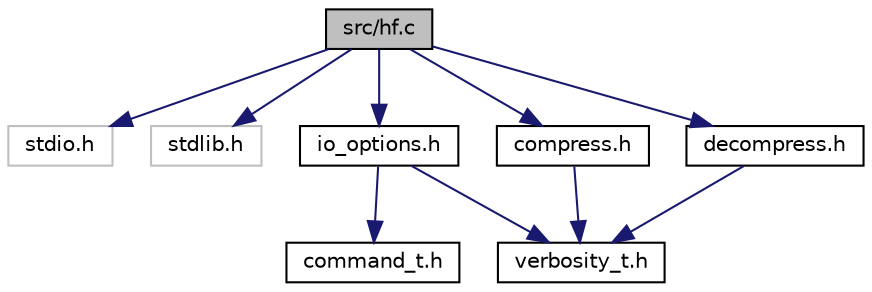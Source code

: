 digraph "src/hf.c"
{
  edge [fontname="Helvetica",fontsize="10",labelfontname="Helvetica",labelfontsize="10"];
  node [fontname="Helvetica",fontsize="10",shape=record];
  Node1 [label="src/hf.c",height=0.2,width=0.4,color="black", fillcolor="grey75", style="filled" fontcolor="black"];
  Node1 -> Node2 [color="midnightblue",fontsize="10",style="solid",fontname="Helvetica"];
  Node2 [label="stdio.h",height=0.2,width=0.4,color="grey75", fillcolor="white", style="filled"];
  Node1 -> Node3 [color="midnightblue",fontsize="10",style="solid",fontname="Helvetica"];
  Node3 [label="stdlib.h",height=0.2,width=0.4,color="grey75", fillcolor="white", style="filled"];
  Node1 -> Node4 [color="midnightblue",fontsize="10",style="solid",fontname="Helvetica"];
  Node4 [label="io_options.h",height=0.2,width=0.4,color="black", fillcolor="white", style="filled",URL="$io__options_8h.html",tooltip="tools for parse console arguments "];
  Node4 -> Node5 [color="midnightblue",fontsize="10",style="solid",fontname="Helvetica"];
  Node5 [label="command_t.h",height=0.2,width=0.4,color="black", fillcolor="white", style="filled",URL="$command__t_8h.html",tooltip="Contains enumeration of available compress commands. "];
  Node4 -> Node6 [color="midnightblue",fontsize="10",style="solid",fontname="Helvetica"];
  Node6 [label="verbosity_t.h",height=0.2,width=0.4,color="black", fillcolor="white", style="filled",URL="$verbosity__t_8h.html",tooltip="Contains enumeration of verbosity levels. "];
  Node1 -> Node7 [color="midnightblue",fontsize="10",style="solid",fontname="Helvetica"];
  Node7 [label="compress.h",height=0.2,width=0.4,color="black", fillcolor="white", style="filled",URL="$compress_8h.html",tooltip="Contains compress functions. "];
  Node7 -> Node6 [color="midnightblue",fontsize="10",style="solid",fontname="Helvetica"];
  Node1 -> Node8 [color="midnightblue",fontsize="10",style="solid",fontname="Helvetica"];
  Node8 [label="decompress.h",height=0.2,width=0.4,color="black", fillcolor="white", style="filled",URL="$decompress_8h.html",tooltip="Contains decompress functions. "];
  Node8 -> Node6 [color="midnightblue",fontsize="10",style="solid",fontname="Helvetica"];
}
